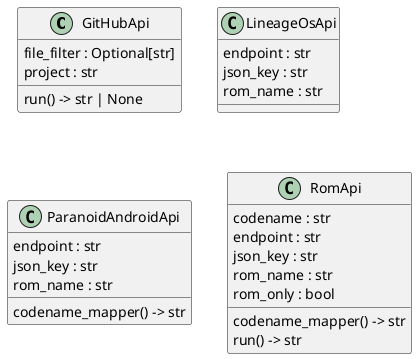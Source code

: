 @startuml classes
set namespaceSeparator none
class "GitHubApi" as clients.github.GitHubApi {
  file_filter : Optional[str]
  project : str
  run() -> str | None
}
class "LineageOsApi" as clients.los.LineageOsApi {
  endpoint : str
  json_key : str
  rom_name : str
}
class "ParanoidAndroidApi" as clients.pa.ParanoidAndroidApi {
  endpoint : str
  json_key : str
  rom_name : str
  codename_mapper() -> str
}
class "RomApi" as clients.rom_api.RomApi {
  codename : str
  endpoint : str
  json_key : str
  rom_name : str
  rom_only : bool
  codename_mapper() -> str
  run() -> str
}
@enduml
